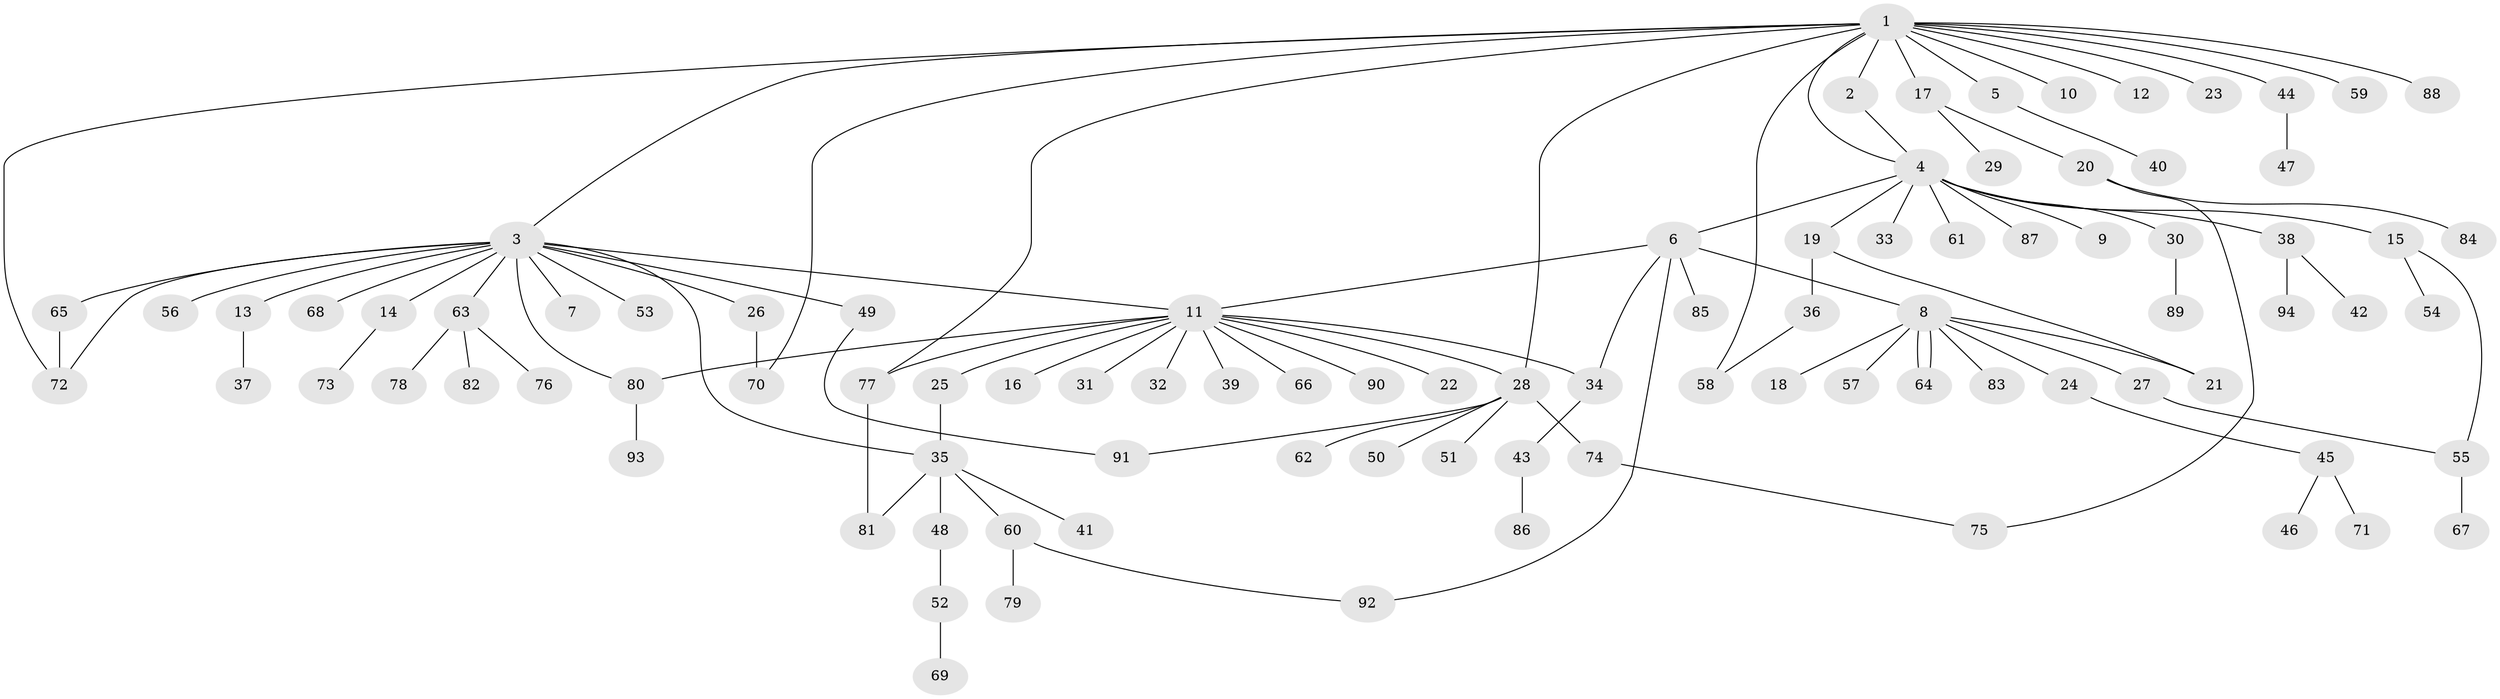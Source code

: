 // coarse degree distribution, {1: 0.5, 5: 0.0625, 12: 0.041666666666666664, 2: 0.2916666666666667, 3: 0.041666666666666664, 6: 0.020833333333333332, 9: 0.020833333333333332, 14: 0.020833333333333332}
// Generated by graph-tools (version 1.1) at 2025/36/03/04/25 23:36:43]
// undirected, 94 vertices, 111 edges
graph export_dot {
  node [color=gray90,style=filled];
  1;
  2;
  3;
  4;
  5;
  6;
  7;
  8;
  9;
  10;
  11;
  12;
  13;
  14;
  15;
  16;
  17;
  18;
  19;
  20;
  21;
  22;
  23;
  24;
  25;
  26;
  27;
  28;
  29;
  30;
  31;
  32;
  33;
  34;
  35;
  36;
  37;
  38;
  39;
  40;
  41;
  42;
  43;
  44;
  45;
  46;
  47;
  48;
  49;
  50;
  51;
  52;
  53;
  54;
  55;
  56;
  57;
  58;
  59;
  60;
  61;
  62;
  63;
  64;
  65;
  66;
  67;
  68;
  69;
  70;
  71;
  72;
  73;
  74;
  75;
  76;
  77;
  78;
  79;
  80;
  81;
  82;
  83;
  84;
  85;
  86;
  87;
  88;
  89;
  90;
  91;
  92;
  93;
  94;
  1 -- 2;
  1 -- 3;
  1 -- 4;
  1 -- 5;
  1 -- 10;
  1 -- 12;
  1 -- 17;
  1 -- 23;
  1 -- 28;
  1 -- 44;
  1 -- 58;
  1 -- 59;
  1 -- 70;
  1 -- 72;
  1 -- 77;
  1 -- 88;
  2 -- 4;
  3 -- 7;
  3 -- 11;
  3 -- 13;
  3 -- 14;
  3 -- 26;
  3 -- 35;
  3 -- 49;
  3 -- 53;
  3 -- 56;
  3 -- 63;
  3 -- 65;
  3 -- 68;
  3 -- 72;
  3 -- 80;
  4 -- 6;
  4 -- 9;
  4 -- 15;
  4 -- 19;
  4 -- 30;
  4 -- 33;
  4 -- 38;
  4 -- 61;
  4 -- 87;
  5 -- 40;
  6 -- 8;
  6 -- 11;
  6 -- 34;
  6 -- 85;
  6 -- 92;
  8 -- 18;
  8 -- 21;
  8 -- 24;
  8 -- 27;
  8 -- 57;
  8 -- 64;
  8 -- 64;
  8 -- 83;
  11 -- 16;
  11 -- 22;
  11 -- 25;
  11 -- 28;
  11 -- 31;
  11 -- 32;
  11 -- 34;
  11 -- 39;
  11 -- 66;
  11 -- 77;
  11 -- 80;
  11 -- 90;
  13 -- 37;
  14 -- 73;
  15 -- 54;
  15 -- 55;
  17 -- 20;
  17 -- 29;
  19 -- 21;
  19 -- 36;
  20 -- 75;
  20 -- 84;
  24 -- 45;
  25 -- 35;
  26 -- 70;
  27 -- 55;
  28 -- 50;
  28 -- 51;
  28 -- 62;
  28 -- 74;
  28 -- 91;
  30 -- 89;
  34 -- 43;
  35 -- 41;
  35 -- 48;
  35 -- 60;
  35 -- 81;
  36 -- 58;
  38 -- 42;
  38 -- 94;
  43 -- 86;
  44 -- 47;
  45 -- 46;
  45 -- 71;
  48 -- 52;
  49 -- 91;
  52 -- 69;
  55 -- 67;
  60 -- 79;
  60 -- 92;
  63 -- 76;
  63 -- 78;
  63 -- 82;
  65 -- 72;
  74 -- 75;
  77 -- 81;
  80 -- 93;
}
